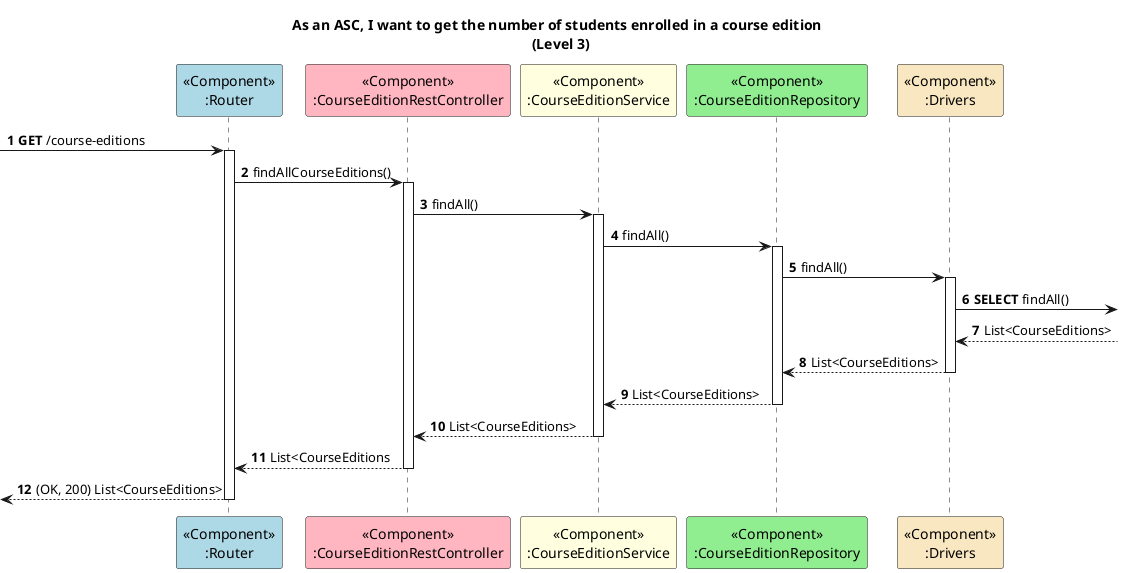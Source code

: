 @startuml

autonumber

title As an ASC, I want to get the number of students enrolled in a course edition \n (Level 3)

participant "<<Component>>\n:Router" as Router #lightblue
participant "<<Component>>\n:CourseEditionRestController" as C #lightpink
participant "<<Component>>\n:CourseEditionService" as S #lightyellow
participant "<<Component>>\n:CourseEditionRepository" as R #lightgreen
participant "<<Component>>\n:Drivers" as D #strategy

 -> Router ++: **GET** /course-editions
Router -> C ++: findAllCourseEditions()
C -> S ++: findAll()
S -> R ++: findAll()
R -> D ++: findAll()
D -> : **SELECT** findAll()
D <-- : List<CourseEditions>
D --> R --: List<CourseEditions>
R --> S --: List<CourseEditions>
S --> C --: List<CourseEditions>
C --> Router --: List<CourseEditions
<-- Router --: (OK, 200) List<CourseEditions>

@enduml